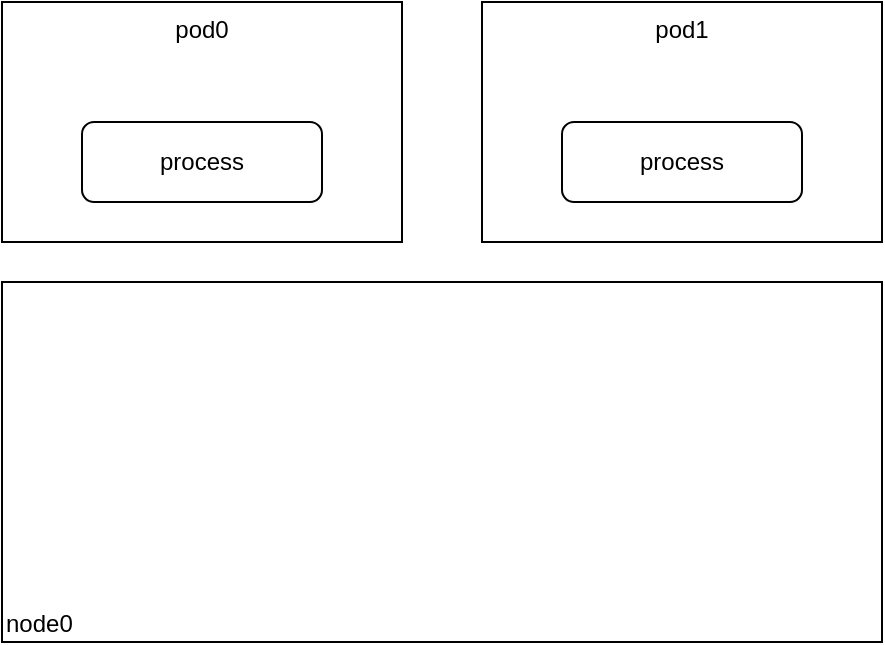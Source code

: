 <mxfile version="14.6.13" type="device"><diagram id="bikH8dGCshpRKPGdTHo0" name="falco"><mxGraphModel dx="1106" dy="863" grid="1" gridSize="10" guides="1" tooltips="1" connect="1" arrows="1" fold="1" page="1" pageScale="1" pageWidth="1169" pageHeight="827" math="0" shadow="0"><root><mxCell id="0"/><mxCell id="1" parent="0"/><mxCell id="WtrVxpizaUlCa3npCH3H-1" value="pod0" style="rounded=0;whiteSpace=wrap;html=1;verticalAlign=top;align=center;" parent="1" vertex="1"><mxGeometry x="80" y="80" width="200" height="120" as="geometry"/></mxCell><mxCell id="WtrVxpizaUlCa3npCH3H-2" value="process" style="rounded=1;whiteSpace=wrap;html=1;" parent="1" vertex="1"><mxGeometry x="120" y="140" width="120" height="40" as="geometry"/></mxCell><mxCell id="WtrVxpizaUlCa3npCH3H-3" value="pod1" style="rounded=0;whiteSpace=wrap;html=1;verticalAlign=top;align=center;" parent="1" vertex="1"><mxGeometry x="320" y="80" width="200" height="120" as="geometry"/></mxCell><mxCell id="WtrVxpizaUlCa3npCH3H-4" value="process" style="rounded=1;whiteSpace=wrap;html=1;" parent="1" vertex="1"><mxGeometry x="360" y="140" width="120" height="40" as="geometry"/></mxCell><mxCell id="WtrVxpizaUlCa3npCH3H-5" value="node0" style="rounded=0;whiteSpace=wrap;html=1;verticalAlign=bottom;align=left;" parent="1" vertex="1"><mxGeometry x="80" y="220" width="440" height="180" as="geometry"/></mxCell></root></mxGraphModel></diagram></mxfile>